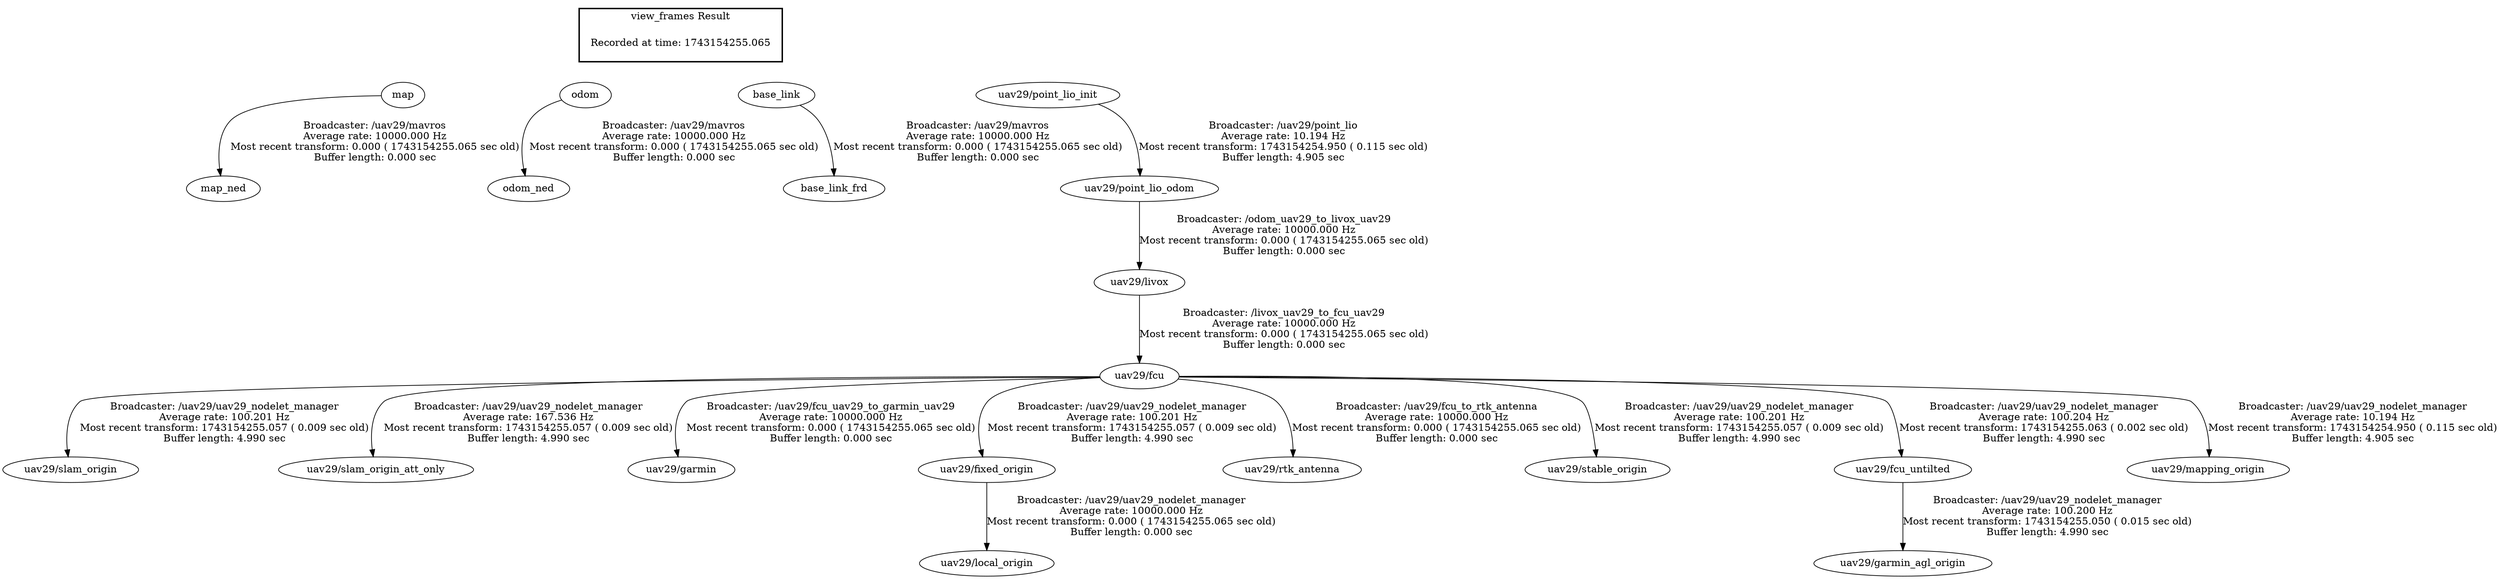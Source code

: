 digraph G {
"uav29/fcu" -> "uav29/slam_origin"[label="Broadcaster: /uav29/uav29_nodelet_manager\nAverage rate: 100.201 Hz\nMost recent transform: 1743154255.057 ( 0.009 sec old)\nBuffer length: 4.990 sec\n"];
"uav29/livox" -> "uav29/fcu"[label="Broadcaster: /livox_uav29_to_fcu_uav29\nAverage rate: 10000.000 Hz\nMost recent transform: 0.000 ( 1743154255.065 sec old)\nBuffer length: 0.000 sec\n"];
"uav29/fcu" -> "uav29/slam_origin_att_only"[label="Broadcaster: /uav29/uav29_nodelet_manager\nAverage rate: 167.536 Hz\nMost recent transform: 1743154255.057 ( 0.009 sec old)\nBuffer length: 4.990 sec\n"];
"uav29/fcu" -> "uav29/garmin"[label="Broadcaster: /uav29/fcu_uav29_to_garmin_uav29\nAverage rate: 10000.000 Hz\nMost recent transform: 0.000 ( 1743154255.065 sec old)\nBuffer length: 0.000 sec\n"];
"uav29/fixed_origin" -> "uav29/local_origin"[label="Broadcaster: /uav29/uav29_nodelet_manager\nAverage rate: 10000.000 Hz\nMost recent transform: 0.000 ( 1743154255.065 sec old)\nBuffer length: 0.000 sec\n"];
"uav29/fcu" -> "uav29/fixed_origin"[label="Broadcaster: /uav29/uav29_nodelet_manager\nAverage rate: 100.201 Hz\nMost recent transform: 1743154255.057 ( 0.009 sec old)\nBuffer length: 4.990 sec\n"];
"uav29/point_lio_odom" -> "uav29/livox"[label="Broadcaster: /odom_uav29_to_livox_uav29\nAverage rate: 10000.000 Hz\nMost recent transform: 0.000 ( 1743154255.065 sec old)\nBuffer length: 0.000 sec\n"];
"map" -> "map_ned"[label="Broadcaster: /uav29/mavros\nAverage rate: 10000.000 Hz\nMost recent transform: 0.000 ( 1743154255.065 sec old)\nBuffer length: 0.000 sec\n"];
"odom" -> "odom_ned"[label="Broadcaster: /uav29/mavros\nAverage rate: 10000.000 Hz\nMost recent transform: 0.000 ( 1743154255.065 sec old)\nBuffer length: 0.000 sec\n"];
"base_link" -> "base_link_frd"[label="Broadcaster: /uav29/mavros\nAverage rate: 10000.000 Hz\nMost recent transform: 0.000 ( 1743154255.065 sec old)\nBuffer length: 0.000 sec\n"];
"uav29/fcu" -> "uav29/rtk_antenna"[label="Broadcaster: /uav29/fcu_to_rtk_antenna\nAverage rate: 10000.000 Hz\nMost recent transform: 0.000 ( 1743154255.065 sec old)\nBuffer length: 0.000 sec\n"];
"uav29/point_lio_init" -> "uav29/point_lio_odom"[label="Broadcaster: /uav29/point_lio\nAverage rate: 10.194 Hz\nMost recent transform: 1743154254.950 ( 0.115 sec old)\nBuffer length: 4.905 sec\n"];
"uav29/fcu" -> "uav29/stable_origin"[label="Broadcaster: /uav29/uav29_nodelet_manager\nAverage rate: 100.201 Hz\nMost recent transform: 1743154255.057 ( 0.009 sec old)\nBuffer length: 4.990 sec\n"];
"uav29/fcu_untilted" -> "uav29/garmin_agl_origin"[label="Broadcaster: /uav29/uav29_nodelet_manager\nAverage rate: 100.200 Hz\nMost recent transform: 1743154255.050 ( 0.015 sec old)\nBuffer length: 4.990 sec\n"];
"uav29/fcu" -> "uav29/fcu_untilted"[label="Broadcaster: /uav29/uav29_nodelet_manager\nAverage rate: 100.204 Hz\nMost recent transform: 1743154255.063 ( 0.002 sec old)\nBuffer length: 4.990 sec\n"];
"uav29/fcu" -> "uav29/mapping_origin"[label="Broadcaster: /uav29/uav29_nodelet_manager\nAverage rate: 10.194 Hz\nMost recent transform: 1743154254.950 ( 0.115 sec old)\nBuffer length: 4.905 sec\n"];
edge [style=invis];
 subgraph cluster_legend { style=bold; color=black; label ="view_frames Result";
"Recorded at time: 1743154255.065"[ shape=plaintext ] ;
 }->"map";
edge [style=invis];
 subgraph cluster_legend { style=bold; color=black; label ="view_frames Result";
"Recorded at time: 1743154255.065"[ shape=plaintext ] ;
 }->"odom";
edge [style=invis];
 subgraph cluster_legend { style=bold; color=black; label ="view_frames Result";
"Recorded at time: 1743154255.065"[ shape=plaintext ] ;
 }->"base_link";
edge [style=invis];
 subgraph cluster_legend { style=bold; color=black; label ="view_frames Result";
"Recorded at time: 1743154255.065"[ shape=plaintext ] ;
 }->"uav29/point_lio_init";
}